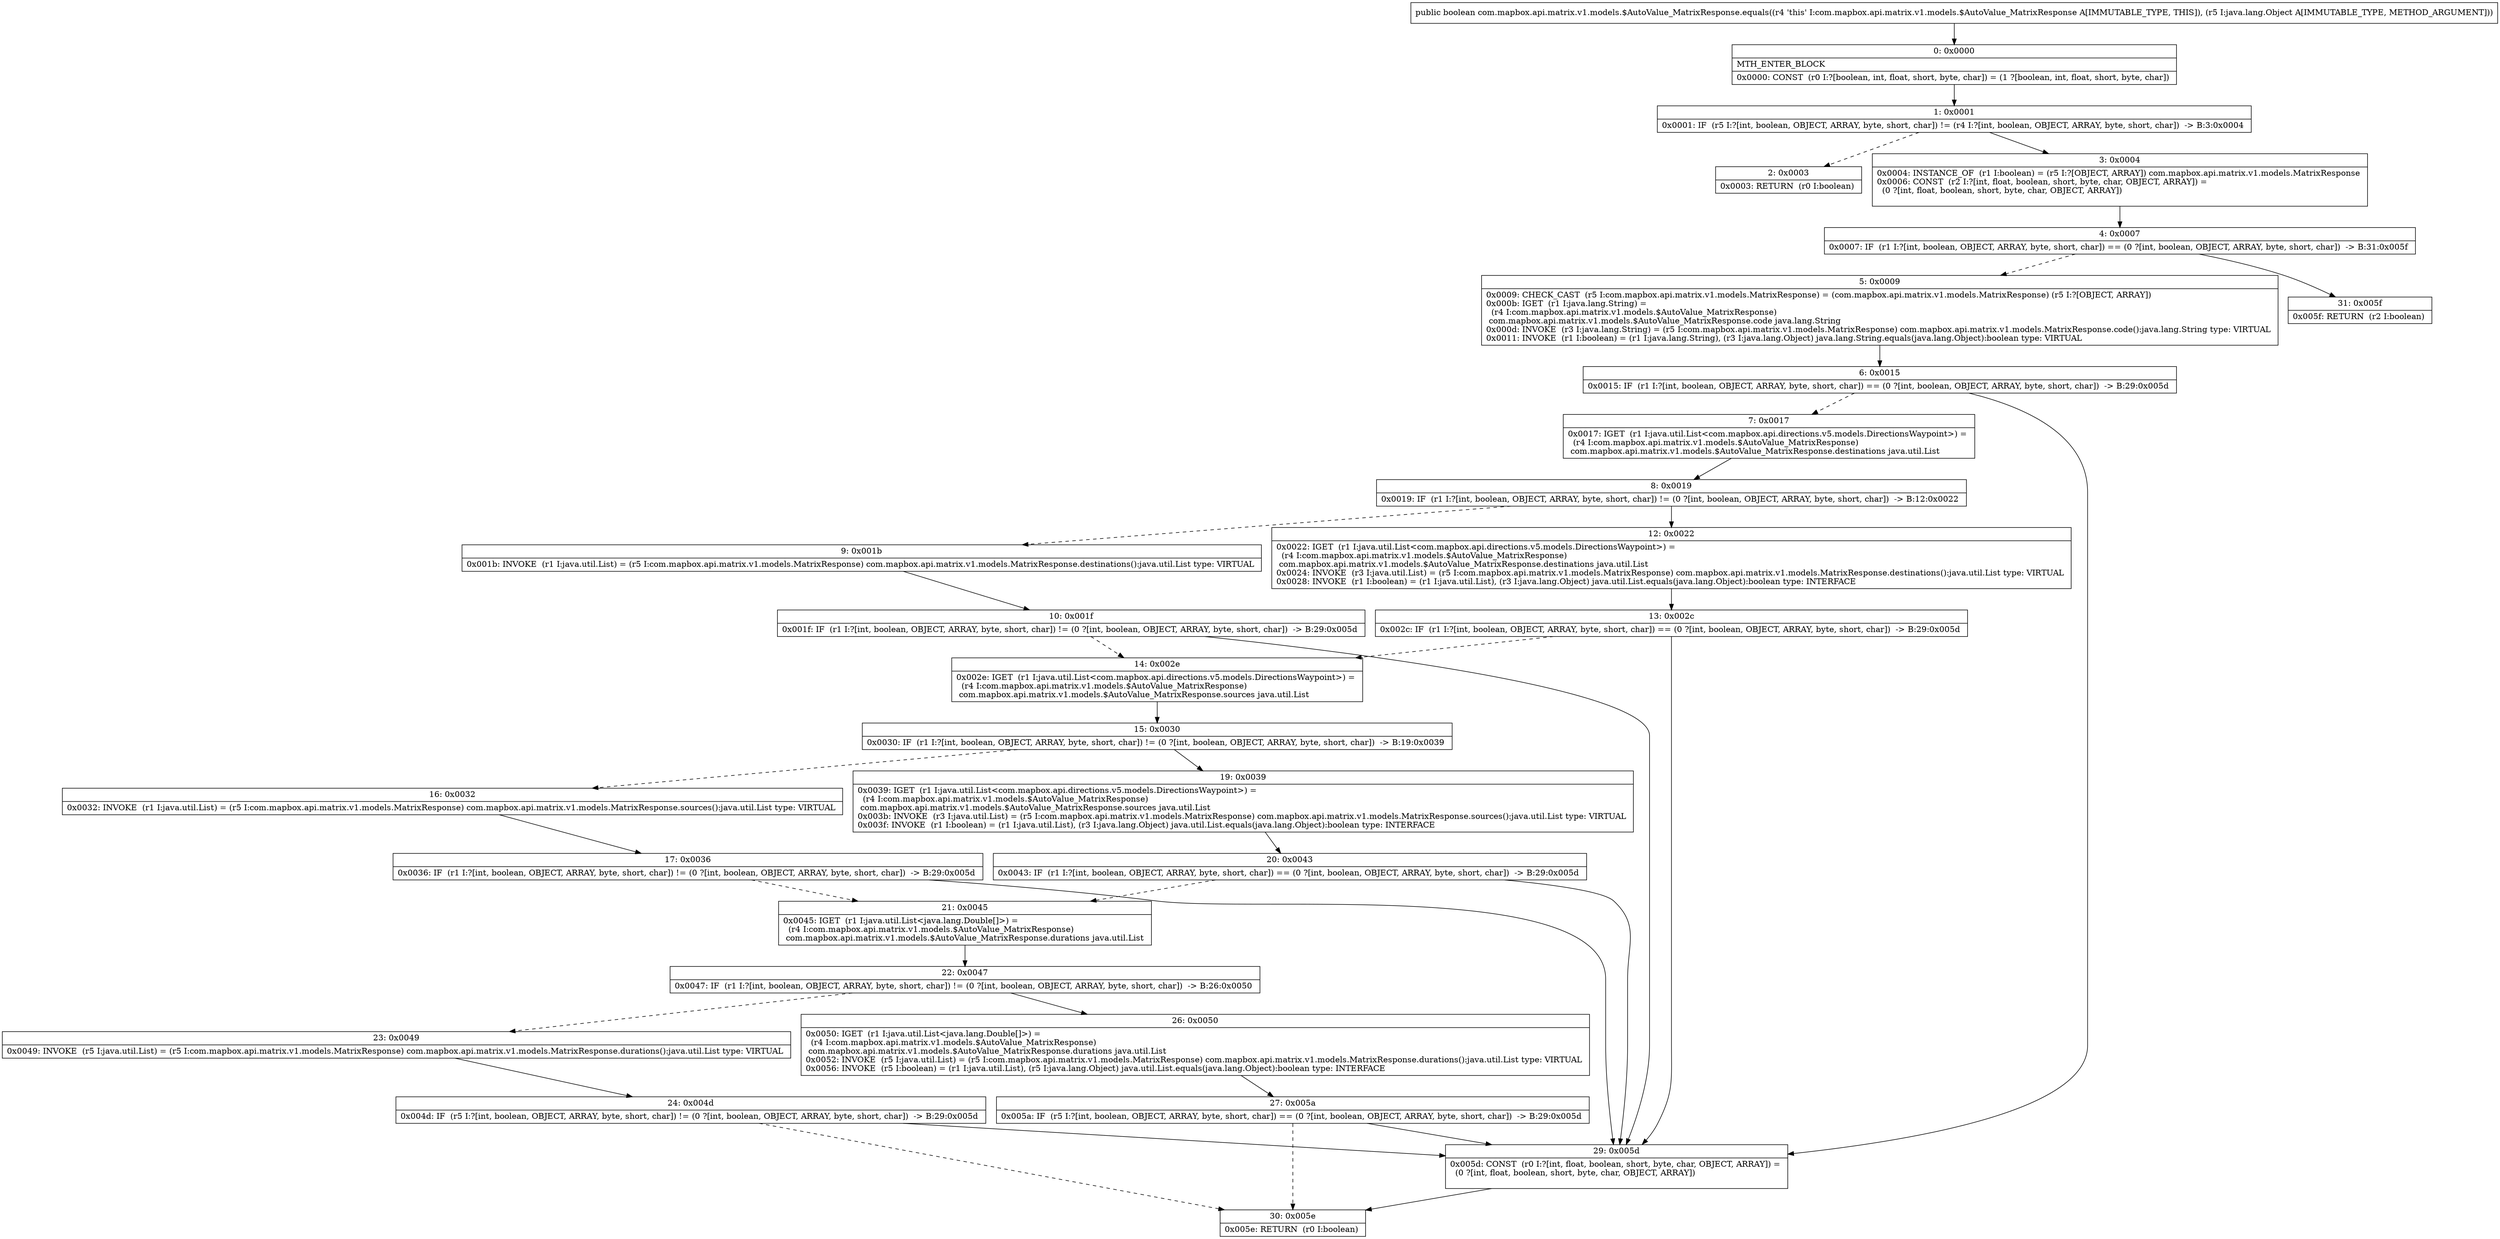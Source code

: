 digraph "CFG forcom.mapbox.api.matrix.v1.models.$AutoValue_MatrixResponse.equals(Ljava\/lang\/Object;)Z" {
Node_0 [shape=record,label="{0\:\ 0x0000|MTH_ENTER_BLOCK\l|0x0000: CONST  (r0 I:?[boolean, int, float, short, byte, char]) = (1 ?[boolean, int, float, short, byte, char]) \l}"];
Node_1 [shape=record,label="{1\:\ 0x0001|0x0001: IF  (r5 I:?[int, boolean, OBJECT, ARRAY, byte, short, char]) != (r4 I:?[int, boolean, OBJECT, ARRAY, byte, short, char])  \-\> B:3:0x0004 \l}"];
Node_2 [shape=record,label="{2\:\ 0x0003|0x0003: RETURN  (r0 I:boolean) \l}"];
Node_3 [shape=record,label="{3\:\ 0x0004|0x0004: INSTANCE_OF  (r1 I:boolean) = (r5 I:?[OBJECT, ARRAY]) com.mapbox.api.matrix.v1.models.MatrixResponse \l0x0006: CONST  (r2 I:?[int, float, boolean, short, byte, char, OBJECT, ARRAY]) = \l  (0 ?[int, float, boolean, short, byte, char, OBJECT, ARRAY])\l \l}"];
Node_4 [shape=record,label="{4\:\ 0x0007|0x0007: IF  (r1 I:?[int, boolean, OBJECT, ARRAY, byte, short, char]) == (0 ?[int, boolean, OBJECT, ARRAY, byte, short, char])  \-\> B:31:0x005f \l}"];
Node_5 [shape=record,label="{5\:\ 0x0009|0x0009: CHECK_CAST  (r5 I:com.mapbox.api.matrix.v1.models.MatrixResponse) = (com.mapbox.api.matrix.v1.models.MatrixResponse) (r5 I:?[OBJECT, ARRAY]) \l0x000b: IGET  (r1 I:java.lang.String) = \l  (r4 I:com.mapbox.api.matrix.v1.models.$AutoValue_MatrixResponse)\l com.mapbox.api.matrix.v1.models.$AutoValue_MatrixResponse.code java.lang.String \l0x000d: INVOKE  (r3 I:java.lang.String) = (r5 I:com.mapbox.api.matrix.v1.models.MatrixResponse) com.mapbox.api.matrix.v1.models.MatrixResponse.code():java.lang.String type: VIRTUAL \l0x0011: INVOKE  (r1 I:boolean) = (r1 I:java.lang.String), (r3 I:java.lang.Object) java.lang.String.equals(java.lang.Object):boolean type: VIRTUAL \l}"];
Node_6 [shape=record,label="{6\:\ 0x0015|0x0015: IF  (r1 I:?[int, boolean, OBJECT, ARRAY, byte, short, char]) == (0 ?[int, boolean, OBJECT, ARRAY, byte, short, char])  \-\> B:29:0x005d \l}"];
Node_7 [shape=record,label="{7\:\ 0x0017|0x0017: IGET  (r1 I:java.util.List\<com.mapbox.api.directions.v5.models.DirectionsWaypoint\>) = \l  (r4 I:com.mapbox.api.matrix.v1.models.$AutoValue_MatrixResponse)\l com.mapbox.api.matrix.v1.models.$AutoValue_MatrixResponse.destinations java.util.List \l}"];
Node_8 [shape=record,label="{8\:\ 0x0019|0x0019: IF  (r1 I:?[int, boolean, OBJECT, ARRAY, byte, short, char]) != (0 ?[int, boolean, OBJECT, ARRAY, byte, short, char])  \-\> B:12:0x0022 \l}"];
Node_9 [shape=record,label="{9\:\ 0x001b|0x001b: INVOKE  (r1 I:java.util.List) = (r5 I:com.mapbox.api.matrix.v1.models.MatrixResponse) com.mapbox.api.matrix.v1.models.MatrixResponse.destinations():java.util.List type: VIRTUAL \l}"];
Node_10 [shape=record,label="{10\:\ 0x001f|0x001f: IF  (r1 I:?[int, boolean, OBJECT, ARRAY, byte, short, char]) != (0 ?[int, boolean, OBJECT, ARRAY, byte, short, char])  \-\> B:29:0x005d \l}"];
Node_12 [shape=record,label="{12\:\ 0x0022|0x0022: IGET  (r1 I:java.util.List\<com.mapbox.api.directions.v5.models.DirectionsWaypoint\>) = \l  (r4 I:com.mapbox.api.matrix.v1.models.$AutoValue_MatrixResponse)\l com.mapbox.api.matrix.v1.models.$AutoValue_MatrixResponse.destinations java.util.List \l0x0024: INVOKE  (r3 I:java.util.List) = (r5 I:com.mapbox.api.matrix.v1.models.MatrixResponse) com.mapbox.api.matrix.v1.models.MatrixResponse.destinations():java.util.List type: VIRTUAL \l0x0028: INVOKE  (r1 I:boolean) = (r1 I:java.util.List), (r3 I:java.lang.Object) java.util.List.equals(java.lang.Object):boolean type: INTERFACE \l}"];
Node_13 [shape=record,label="{13\:\ 0x002c|0x002c: IF  (r1 I:?[int, boolean, OBJECT, ARRAY, byte, short, char]) == (0 ?[int, boolean, OBJECT, ARRAY, byte, short, char])  \-\> B:29:0x005d \l}"];
Node_14 [shape=record,label="{14\:\ 0x002e|0x002e: IGET  (r1 I:java.util.List\<com.mapbox.api.directions.v5.models.DirectionsWaypoint\>) = \l  (r4 I:com.mapbox.api.matrix.v1.models.$AutoValue_MatrixResponse)\l com.mapbox.api.matrix.v1.models.$AutoValue_MatrixResponse.sources java.util.List \l}"];
Node_15 [shape=record,label="{15\:\ 0x0030|0x0030: IF  (r1 I:?[int, boolean, OBJECT, ARRAY, byte, short, char]) != (0 ?[int, boolean, OBJECT, ARRAY, byte, short, char])  \-\> B:19:0x0039 \l}"];
Node_16 [shape=record,label="{16\:\ 0x0032|0x0032: INVOKE  (r1 I:java.util.List) = (r5 I:com.mapbox.api.matrix.v1.models.MatrixResponse) com.mapbox.api.matrix.v1.models.MatrixResponse.sources():java.util.List type: VIRTUAL \l}"];
Node_17 [shape=record,label="{17\:\ 0x0036|0x0036: IF  (r1 I:?[int, boolean, OBJECT, ARRAY, byte, short, char]) != (0 ?[int, boolean, OBJECT, ARRAY, byte, short, char])  \-\> B:29:0x005d \l}"];
Node_19 [shape=record,label="{19\:\ 0x0039|0x0039: IGET  (r1 I:java.util.List\<com.mapbox.api.directions.v5.models.DirectionsWaypoint\>) = \l  (r4 I:com.mapbox.api.matrix.v1.models.$AutoValue_MatrixResponse)\l com.mapbox.api.matrix.v1.models.$AutoValue_MatrixResponse.sources java.util.List \l0x003b: INVOKE  (r3 I:java.util.List) = (r5 I:com.mapbox.api.matrix.v1.models.MatrixResponse) com.mapbox.api.matrix.v1.models.MatrixResponse.sources():java.util.List type: VIRTUAL \l0x003f: INVOKE  (r1 I:boolean) = (r1 I:java.util.List), (r3 I:java.lang.Object) java.util.List.equals(java.lang.Object):boolean type: INTERFACE \l}"];
Node_20 [shape=record,label="{20\:\ 0x0043|0x0043: IF  (r1 I:?[int, boolean, OBJECT, ARRAY, byte, short, char]) == (0 ?[int, boolean, OBJECT, ARRAY, byte, short, char])  \-\> B:29:0x005d \l}"];
Node_21 [shape=record,label="{21\:\ 0x0045|0x0045: IGET  (r1 I:java.util.List\<java.lang.Double[]\>) = \l  (r4 I:com.mapbox.api.matrix.v1.models.$AutoValue_MatrixResponse)\l com.mapbox.api.matrix.v1.models.$AutoValue_MatrixResponse.durations java.util.List \l}"];
Node_22 [shape=record,label="{22\:\ 0x0047|0x0047: IF  (r1 I:?[int, boolean, OBJECT, ARRAY, byte, short, char]) != (0 ?[int, boolean, OBJECT, ARRAY, byte, short, char])  \-\> B:26:0x0050 \l}"];
Node_23 [shape=record,label="{23\:\ 0x0049|0x0049: INVOKE  (r5 I:java.util.List) = (r5 I:com.mapbox.api.matrix.v1.models.MatrixResponse) com.mapbox.api.matrix.v1.models.MatrixResponse.durations():java.util.List type: VIRTUAL \l}"];
Node_24 [shape=record,label="{24\:\ 0x004d|0x004d: IF  (r5 I:?[int, boolean, OBJECT, ARRAY, byte, short, char]) != (0 ?[int, boolean, OBJECT, ARRAY, byte, short, char])  \-\> B:29:0x005d \l}"];
Node_26 [shape=record,label="{26\:\ 0x0050|0x0050: IGET  (r1 I:java.util.List\<java.lang.Double[]\>) = \l  (r4 I:com.mapbox.api.matrix.v1.models.$AutoValue_MatrixResponse)\l com.mapbox.api.matrix.v1.models.$AutoValue_MatrixResponse.durations java.util.List \l0x0052: INVOKE  (r5 I:java.util.List) = (r5 I:com.mapbox.api.matrix.v1.models.MatrixResponse) com.mapbox.api.matrix.v1.models.MatrixResponse.durations():java.util.List type: VIRTUAL \l0x0056: INVOKE  (r5 I:boolean) = (r1 I:java.util.List), (r5 I:java.lang.Object) java.util.List.equals(java.lang.Object):boolean type: INTERFACE \l}"];
Node_27 [shape=record,label="{27\:\ 0x005a|0x005a: IF  (r5 I:?[int, boolean, OBJECT, ARRAY, byte, short, char]) == (0 ?[int, boolean, OBJECT, ARRAY, byte, short, char])  \-\> B:29:0x005d \l}"];
Node_29 [shape=record,label="{29\:\ 0x005d|0x005d: CONST  (r0 I:?[int, float, boolean, short, byte, char, OBJECT, ARRAY]) = \l  (0 ?[int, float, boolean, short, byte, char, OBJECT, ARRAY])\l \l}"];
Node_30 [shape=record,label="{30\:\ 0x005e|0x005e: RETURN  (r0 I:boolean) \l}"];
Node_31 [shape=record,label="{31\:\ 0x005f|0x005f: RETURN  (r2 I:boolean) \l}"];
MethodNode[shape=record,label="{public boolean com.mapbox.api.matrix.v1.models.$AutoValue_MatrixResponse.equals((r4 'this' I:com.mapbox.api.matrix.v1.models.$AutoValue_MatrixResponse A[IMMUTABLE_TYPE, THIS]), (r5 I:java.lang.Object A[IMMUTABLE_TYPE, METHOD_ARGUMENT])) }"];
MethodNode -> Node_0;
Node_0 -> Node_1;
Node_1 -> Node_2[style=dashed];
Node_1 -> Node_3;
Node_3 -> Node_4;
Node_4 -> Node_5[style=dashed];
Node_4 -> Node_31;
Node_5 -> Node_6;
Node_6 -> Node_7[style=dashed];
Node_6 -> Node_29;
Node_7 -> Node_8;
Node_8 -> Node_9[style=dashed];
Node_8 -> Node_12;
Node_9 -> Node_10;
Node_10 -> Node_29;
Node_10 -> Node_14[style=dashed];
Node_12 -> Node_13;
Node_13 -> Node_14[style=dashed];
Node_13 -> Node_29;
Node_14 -> Node_15;
Node_15 -> Node_16[style=dashed];
Node_15 -> Node_19;
Node_16 -> Node_17;
Node_17 -> Node_29;
Node_17 -> Node_21[style=dashed];
Node_19 -> Node_20;
Node_20 -> Node_21[style=dashed];
Node_20 -> Node_29;
Node_21 -> Node_22;
Node_22 -> Node_23[style=dashed];
Node_22 -> Node_26;
Node_23 -> Node_24;
Node_24 -> Node_29;
Node_24 -> Node_30[style=dashed];
Node_26 -> Node_27;
Node_27 -> Node_29;
Node_27 -> Node_30[style=dashed];
Node_29 -> Node_30;
}

